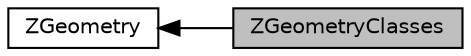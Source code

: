 digraph "ZGeometryClasses"
{
  edge [fontname="Helvetica",fontsize="10",labelfontname="Helvetica",labelfontsize="10"];
  node [fontname="Helvetica",fontsize="10",shape=box];
  rankdir=LR;
  Node1 [label="ZGeometry",height=0.2,width=0.4,color="black", fillcolor="white", style="filled",URL="$group__z_geometry.html",tooltip="The geometry classes, modifier and utility methods of the library."];
  Node0 [label="ZGeometryClasses",height=0.2,width=0.4,color="black", fillcolor="grey75", style="filled", fontcolor="black",tooltip="The geometry classes of the library."];
  Node1->Node0 [shape=plaintext, dir="back", style="solid"];
}
